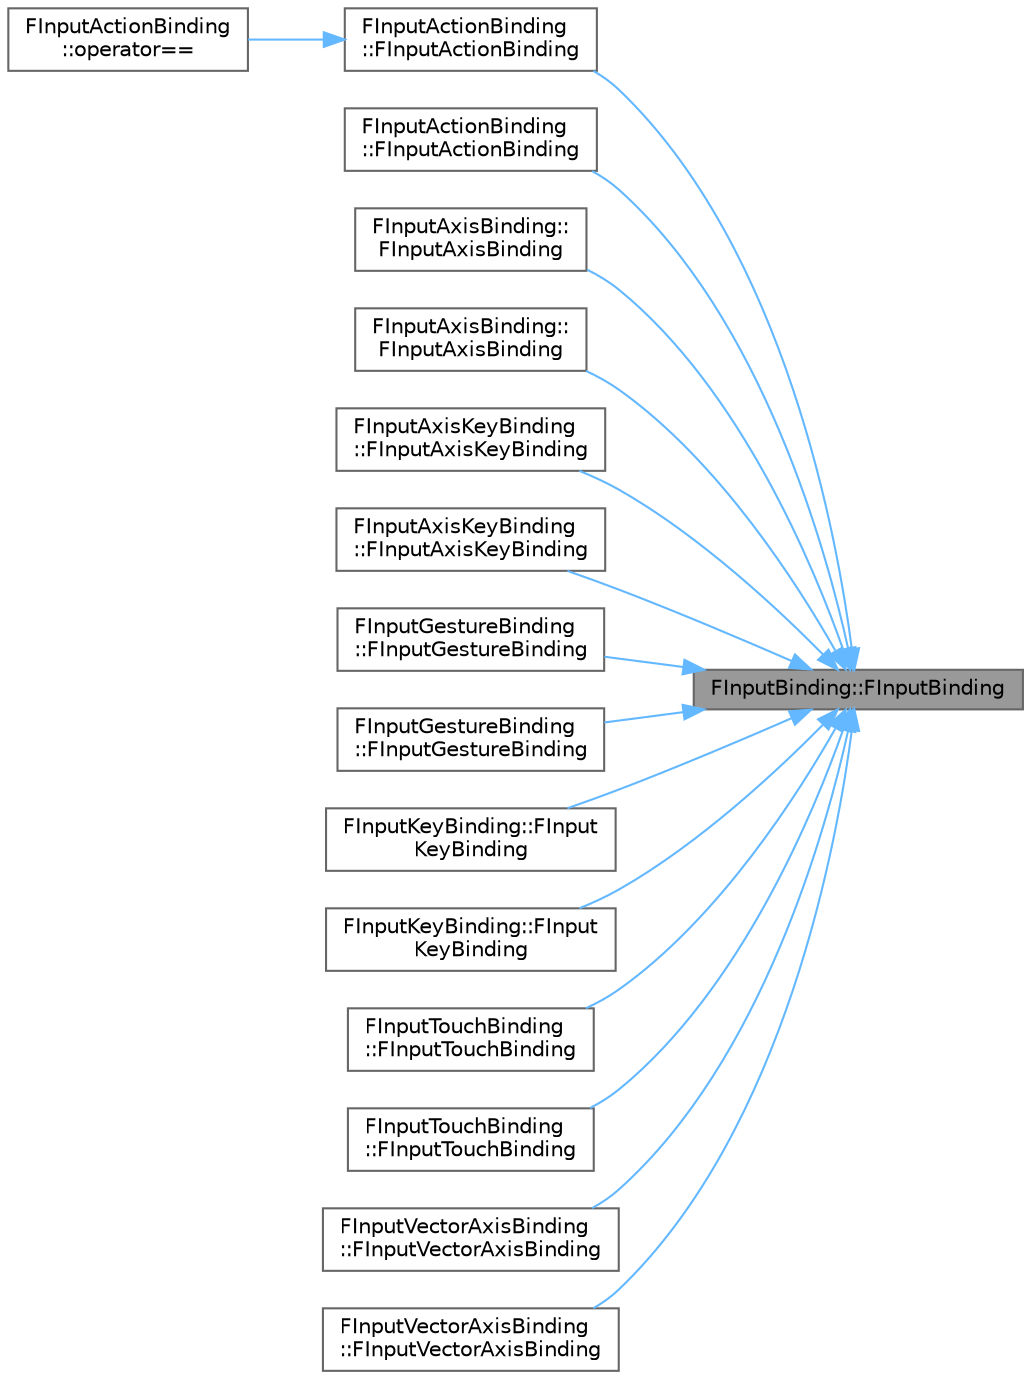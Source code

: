 digraph "FInputBinding::FInputBinding"
{
 // INTERACTIVE_SVG=YES
 // LATEX_PDF_SIZE
  bgcolor="transparent";
  edge [fontname=Helvetica,fontsize=10,labelfontname=Helvetica,labelfontsize=10];
  node [fontname=Helvetica,fontsize=10,shape=box,height=0.2,width=0.4];
  rankdir="RL";
  Node1 [id="Node000001",label="FInputBinding::FInputBinding",height=0.2,width=0.4,color="gray40", fillcolor="grey60", style="filled", fontcolor="black",tooltip=" "];
  Node1 -> Node2 [id="edge1_Node000001_Node000002",dir="back",color="steelblue1",style="solid",tooltip=" "];
  Node2 [id="Node000002",label="FInputActionBinding\l::FInputActionBinding",height=0.2,width=0.4,color="grey40", fillcolor="white", style="filled",URL="$d0/d7a/structFInputActionBinding.html#a9fab763251ddacae46fbd07848af5007",tooltip=" "];
  Node2 -> Node3 [id="edge2_Node000002_Node000003",dir="back",color="steelblue1",style="solid",tooltip=" "];
  Node3 [id="Node000003",label="FInputActionBinding\l::operator==",height=0.2,width=0.4,color="grey40", fillcolor="white", style="filled",URL="$d0/d7a/structFInputActionBinding.html#a8356e3c86899e189bce59e2ec30594a5",tooltip=" "];
  Node1 -> Node4 [id="edge3_Node000001_Node000004",dir="back",color="steelblue1",style="solid",tooltip=" "];
  Node4 [id="Node000004",label="FInputActionBinding\l::FInputActionBinding",height=0.2,width=0.4,color="grey40", fillcolor="white", style="filled",URL="$d0/d7a/structFInputActionBinding.html#a3948eed37a4ab62e2dcef344b0926fba",tooltip=" "];
  Node1 -> Node5 [id="edge4_Node000001_Node000005",dir="back",color="steelblue1",style="solid",tooltip=" "];
  Node5 [id="Node000005",label="FInputAxisBinding::\lFInputAxisBinding",height=0.2,width=0.4,color="grey40", fillcolor="white", style="filled",URL="$d2/dd6/structFInputAxisBinding.html#ad44ccc430f902cb996204337a8102731",tooltip=" "];
  Node1 -> Node6 [id="edge5_Node000001_Node000006",dir="back",color="steelblue1",style="solid",tooltip=" "];
  Node6 [id="Node000006",label="FInputAxisBinding::\lFInputAxisBinding",height=0.2,width=0.4,color="grey40", fillcolor="white", style="filled",URL="$d2/dd6/structFInputAxisBinding.html#acd30f43c6356caf5fd0dddad378516ce",tooltip=" "];
  Node1 -> Node7 [id="edge6_Node000001_Node000007",dir="back",color="steelblue1",style="solid",tooltip=" "];
  Node7 [id="Node000007",label="FInputAxisKeyBinding\l::FInputAxisKeyBinding",height=0.2,width=0.4,color="grey40", fillcolor="white", style="filled",URL="$db/dec/structFInputAxisKeyBinding.html#a6ff2d1d97cc1ba2176fe17170a5e9029",tooltip=" "];
  Node1 -> Node8 [id="edge7_Node000001_Node000008",dir="back",color="steelblue1",style="solid",tooltip=" "];
  Node8 [id="Node000008",label="FInputAxisKeyBinding\l::FInputAxisKeyBinding",height=0.2,width=0.4,color="grey40", fillcolor="white", style="filled",URL="$db/dec/structFInputAxisKeyBinding.html#a908287243a5f5273810100ede27a6265",tooltip=" "];
  Node1 -> Node9 [id="edge8_Node000001_Node000009",dir="back",color="steelblue1",style="solid",tooltip=" "];
  Node9 [id="Node000009",label="FInputGestureBinding\l::FInputGestureBinding",height=0.2,width=0.4,color="grey40", fillcolor="white", style="filled",URL="$df/d7c/structFInputGestureBinding.html#adcb4a62eabd91e99574c0e525affadfa",tooltip=" "];
  Node1 -> Node10 [id="edge9_Node000001_Node000010",dir="back",color="steelblue1",style="solid",tooltip=" "];
  Node10 [id="Node000010",label="FInputGestureBinding\l::FInputGestureBinding",height=0.2,width=0.4,color="grey40", fillcolor="white", style="filled",URL="$df/d7c/structFInputGestureBinding.html#a7cb724c50f8a396c9512006e7c6a7b80",tooltip=" "];
  Node1 -> Node11 [id="edge10_Node000001_Node000011",dir="back",color="steelblue1",style="solid",tooltip=" "];
  Node11 [id="Node000011",label="FInputKeyBinding::FInput\lKeyBinding",height=0.2,width=0.4,color="grey40", fillcolor="white", style="filled",URL="$dc/d22/structFInputKeyBinding.html#a9f4d97708d87318f6455dfa7ec6b46f9",tooltip=" "];
  Node1 -> Node12 [id="edge11_Node000001_Node000012",dir="back",color="steelblue1",style="solid",tooltip=" "];
  Node12 [id="Node000012",label="FInputKeyBinding::FInput\lKeyBinding",height=0.2,width=0.4,color="grey40", fillcolor="white", style="filled",URL="$dc/d22/structFInputKeyBinding.html#aaa1ce0e942f1df35d7b761cae69bdcf1",tooltip=" "];
  Node1 -> Node13 [id="edge12_Node000001_Node000013",dir="back",color="steelblue1",style="solid",tooltip=" "];
  Node13 [id="Node000013",label="FInputTouchBinding\l::FInputTouchBinding",height=0.2,width=0.4,color="grey40", fillcolor="white", style="filled",URL="$d5/d5e/structFInputTouchBinding.html#ad0044d1bd98cab8195e8d6ca1dda777c",tooltip=" "];
  Node1 -> Node14 [id="edge13_Node000001_Node000014",dir="back",color="steelblue1",style="solid",tooltip=" "];
  Node14 [id="Node000014",label="FInputTouchBinding\l::FInputTouchBinding",height=0.2,width=0.4,color="grey40", fillcolor="white", style="filled",URL="$d5/d5e/structFInputTouchBinding.html#a86978838a8b8f0f68079777d90027704",tooltip=" "];
  Node1 -> Node15 [id="edge14_Node000001_Node000015",dir="back",color="steelblue1",style="solid",tooltip=" "];
  Node15 [id="Node000015",label="FInputVectorAxisBinding\l::FInputVectorAxisBinding",height=0.2,width=0.4,color="grey40", fillcolor="white", style="filled",URL="$d5/d60/structFInputVectorAxisBinding.html#a46709e1ee2ed2330809d22ab862763b5",tooltip=" "];
  Node1 -> Node16 [id="edge15_Node000001_Node000016",dir="back",color="steelblue1",style="solid",tooltip=" "];
  Node16 [id="Node000016",label="FInputVectorAxisBinding\l::FInputVectorAxisBinding",height=0.2,width=0.4,color="grey40", fillcolor="white", style="filled",URL="$d5/d60/structFInputVectorAxisBinding.html#a9656da7e197eb0ddfc8b4da1142fa988",tooltip=" "];
}
